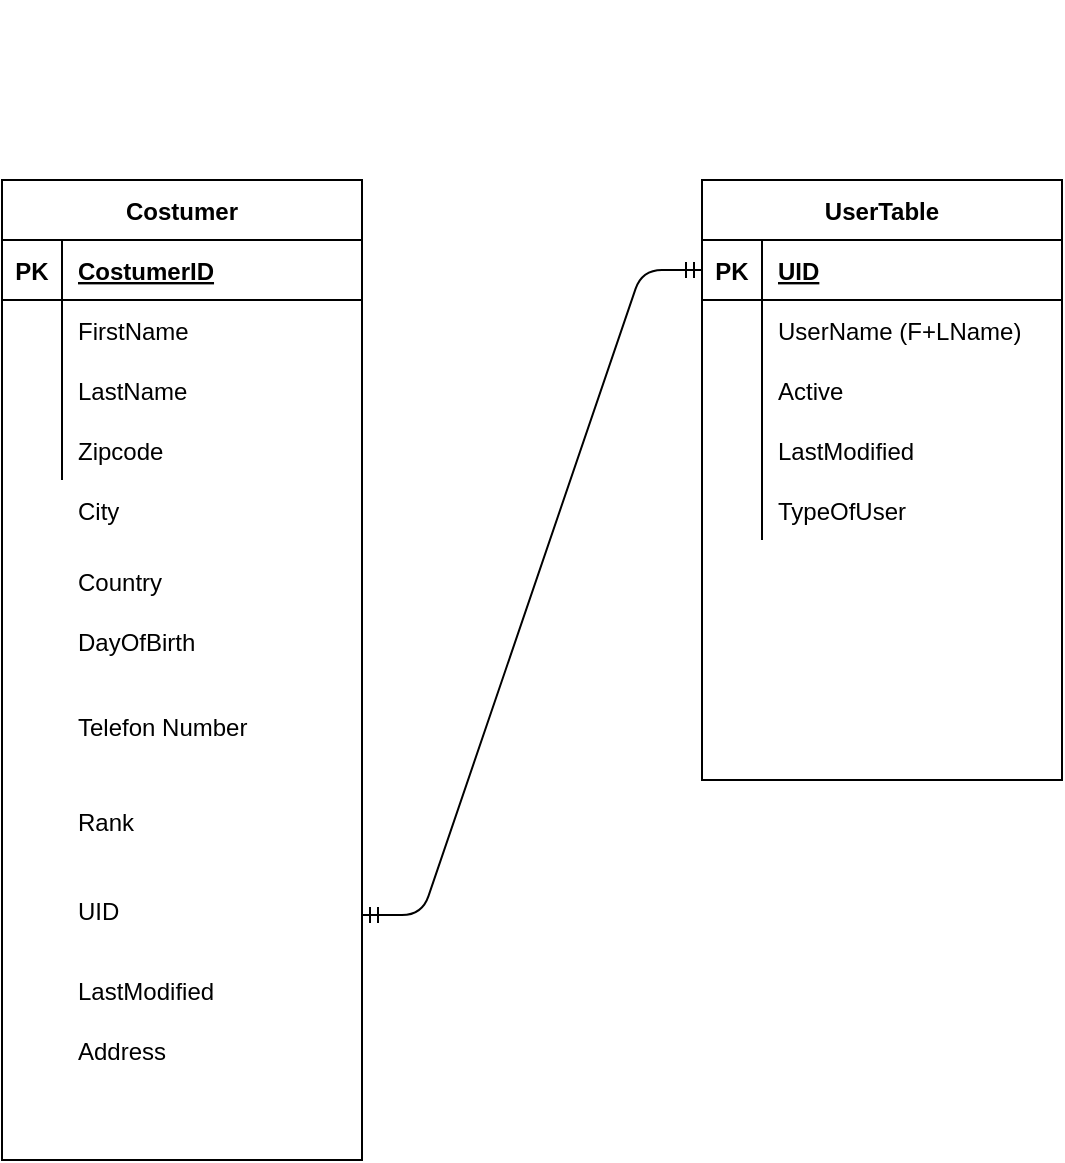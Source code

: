 <mxfile version="13.5.7" type="github">
  <diagram id="R2lEEEUBdFMjLlhIrx00" name="Page-1">
    <mxGraphModel dx="1422" dy="762" grid="1" gridSize="10" guides="1" tooltips="1" connect="1" arrows="1" fold="1" page="1" pageScale="1" pageWidth="850" pageHeight="1100" math="0" shadow="0" extFonts="Permanent Marker^https://fonts.googleapis.com/css?family=Permanent+Marker">
      <root>
        <mxCell id="0" />
        <mxCell id="1" parent="0" />
        <mxCell id="5_3OHiq5LRFeyWZVgvLZ-47" value="" style="edgeStyle=entityRelationEdgeStyle;fontSize=12;html=1;endArrow=ERmandOne;startArrow=ERmandOne;exitX=1;exitY=0.75;exitDx=0;exitDy=0;" edge="1" parent="1" source="5_3OHiq5LRFeyWZVgvLZ-53" target="5_3OHiq5LRFeyWZVgvLZ-32">
          <mxGeometry width="100" height="100" relative="1" as="geometry">
            <mxPoint x="240" y="600" as="sourcePoint" />
            <mxPoint x="500" y="330" as="targetPoint" />
          </mxGeometry>
        </mxCell>
        <mxCell id="5_3OHiq5LRFeyWZVgvLZ-31" value="UserTable" style="shape=table;startSize=30;container=1;collapsible=1;childLayout=tableLayout;fixedRows=1;rowLines=0;fontStyle=1;align=center;resizeLast=1;" vertex="1" parent="1">
          <mxGeometry x="440" y="180" width="180" height="300" as="geometry" />
        </mxCell>
        <mxCell id="5_3OHiq5LRFeyWZVgvLZ-32" value="" style="shape=partialRectangle;collapsible=0;dropTarget=0;pointerEvents=0;fillColor=none;top=0;left=0;bottom=1;right=0;points=[[0,0.5],[1,0.5]];portConstraint=eastwest;" vertex="1" parent="5_3OHiq5LRFeyWZVgvLZ-31">
          <mxGeometry y="30" width="180" height="30" as="geometry" />
        </mxCell>
        <mxCell id="5_3OHiq5LRFeyWZVgvLZ-33" value="PK" style="shape=partialRectangle;connectable=0;fillColor=none;top=0;left=0;bottom=0;right=0;fontStyle=1;overflow=hidden;" vertex="1" parent="5_3OHiq5LRFeyWZVgvLZ-32">
          <mxGeometry width="30" height="30" as="geometry" />
        </mxCell>
        <mxCell id="5_3OHiq5LRFeyWZVgvLZ-34" value="UID" style="shape=partialRectangle;connectable=0;fillColor=none;top=0;left=0;bottom=0;right=0;align=left;spacingLeft=6;fontStyle=5;overflow=hidden;" vertex="1" parent="5_3OHiq5LRFeyWZVgvLZ-32">
          <mxGeometry x="30" width="150" height="30" as="geometry" />
        </mxCell>
        <mxCell id="5_3OHiq5LRFeyWZVgvLZ-35" value="" style="shape=partialRectangle;collapsible=0;dropTarget=0;pointerEvents=0;fillColor=none;top=0;left=0;bottom=0;right=0;points=[[0,0.5],[1,0.5]];portConstraint=eastwest;" vertex="1" parent="5_3OHiq5LRFeyWZVgvLZ-31">
          <mxGeometry y="60" width="180" height="30" as="geometry" />
        </mxCell>
        <mxCell id="5_3OHiq5LRFeyWZVgvLZ-36" value="" style="shape=partialRectangle;connectable=0;fillColor=none;top=0;left=0;bottom=0;right=0;editable=1;overflow=hidden;" vertex="1" parent="5_3OHiq5LRFeyWZVgvLZ-35">
          <mxGeometry width="30" height="30" as="geometry" />
        </mxCell>
        <mxCell id="5_3OHiq5LRFeyWZVgvLZ-37" value="UserName (F+LName)" style="shape=partialRectangle;connectable=0;fillColor=none;top=0;left=0;bottom=0;right=0;align=left;spacingLeft=6;overflow=hidden;" vertex="1" parent="5_3OHiq5LRFeyWZVgvLZ-35">
          <mxGeometry x="30" width="150" height="30" as="geometry" />
        </mxCell>
        <mxCell id="5_3OHiq5LRFeyWZVgvLZ-38" value="" style="shape=partialRectangle;collapsible=0;dropTarget=0;pointerEvents=0;fillColor=none;top=0;left=0;bottom=0;right=0;points=[[0,0.5],[1,0.5]];portConstraint=eastwest;" vertex="1" parent="5_3OHiq5LRFeyWZVgvLZ-31">
          <mxGeometry y="90" width="180" height="30" as="geometry" />
        </mxCell>
        <mxCell id="5_3OHiq5LRFeyWZVgvLZ-39" value="" style="shape=partialRectangle;connectable=0;fillColor=none;top=0;left=0;bottom=0;right=0;editable=1;overflow=hidden;" vertex="1" parent="5_3OHiq5LRFeyWZVgvLZ-38">
          <mxGeometry width="30" height="30" as="geometry" />
        </mxCell>
        <mxCell id="5_3OHiq5LRFeyWZVgvLZ-40" value="Active" style="shape=partialRectangle;connectable=0;fillColor=none;top=0;left=0;bottom=0;right=0;align=left;spacingLeft=6;overflow=hidden;" vertex="1" parent="5_3OHiq5LRFeyWZVgvLZ-38">
          <mxGeometry x="30" width="150" height="30" as="geometry" />
        </mxCell>
        <mxCell id="5_3OHiq5LRFeyWZVgvLZ-41" value="" style="shape=partialRectangle;collapsible=0;dropTarget=0;pointerEvents=0;fillColor=none;top=0;left=0;bottom=0;right=0;points=[[0,0.5],[1,0.5]];portConstraint=eastwest;" vertex="1" parent="5_3OHiq5LRFeyWZVgvLZ-31">
          <mxGeometry y="120" width="180" height="30" as="geometry" />
        </mxCell>
        <mxCell id="5_3OHiq5LRFeyWZVgvLZ-42" value="" style="shape=partialRectangle;connectable=0;fillColor=none;top=0;left=0;bottom=0;right=0;editable=1;overflow=hidden;" vertex="1" parent="5_3OHiq5LRFeyWZVgvLZ-41">
          <mxGeometry width="30" height="30" as="geometry" />
        </mxCell>
        <mxCell id="5_3OHiq5LRFeyWZVgvLZ-43" value="LastModified" style="shape=partialRectangle;connectable=0;fillColor=none;top=0;left=0;bottom=0;right=0;align=left;spacingLeft=6;overflow=hidden;" vertex="1" parent="5_3OHiq5LRFeyWZVgvLZ-41">
          <mxGeometry x="30" width="150" height="30" as="geometry" />
        </mxCell>
        <mxCell id="5_3OHiq5LRFeyWZVgvLZ-75" value="" style="shape=partialRectangle;collapsible=0;dropTarget=0;pointerEvents=0;fillColor=none;top=0;left=0;bottom=0;right=0;points=[[0,0.5],[1,0.5]];portConstraint=eastwest;" vertex="1" parent="5_3OHiq5LRFeyWZVgvLZ-31">
          <mxGeometry y="150" width="180" height="30" as="geometry" />
        </mxCell>
        <mxCell id="5_3OHiq5LRFeyWZVgvLZ-76" value="" style="shape=partialRectangle;connectable=0;fillColor=none;top=0;left=0;bottom=0;right=0;editable=1;overflow=hidden;" vertex="1" parent="5_3OHiq5LRFeyWZVgvLZ-75">
          <mxGeometry width="30" height="30" as="geometry" />
        </mxCell>
        <mxCell id="5_3OHiq5LRFeyWZVgvLZ-77" value="TypeOfUser" style="shape=partialRectangle;connectable=0;fillColor=none;top=0;left=0;bottom=0;right=0;align=left;spacingLeft=6;overflow=hidden;" vertex="1" parent="5_3OHiq5LRFeyWZVgvLZ-75">
          <mxGeometry x="30" width="150" height="30" as="geometry" />
        </mxCell>
        <mxCell id="5_3OHiq5LRFeyWZVgvLZ-79" value="" style="group" vertex="1" connectable="0" parent="1">
          <mxGeometry x="90" y="90" width="180" height="580" as="geometry" />
        </mxCell>
        <mxCell id="5_3OHiq5LRFeyWZVgvLZ-48" value="" style="group" vertex="1" connectable="0" parent="5_3OHiq5LRFeyWZVgvLZ-79">
          <mxGeometry width="180" height="580" as="geometry" />
        </mxCell>
        <mxCell id="5_3OHiq5LRFeyWZVgvLZ-49" value="" style="group" vertex="1" connectable="0" parent="5_3OHiq5LRFeyWZVgvLZ-48">
          <mxGeometry y="90" width="180" height="490" as="geometry" />
        </mxCell>
        <mxCell id="5_3OHiq5LRFeyWZVgvLZ-50" value="City" style="shape=partialRectangle;connectable=0;fillColor=none;top=0;left=0;bottom=0;right=0;align=left;spacingLeft=6;overflow=hidden;" vertex="1" parent="5_3OHiq5LRFeyWZVgvLZ-49">
          <mxGeometry x="30" y="150" width="150" height="30" as="geometry" />
        </mxCell>
        <mxCell id="5_3OHiq5LRFeyWZVgvLZ-51" value="" style="group" vertex="1" connectable="0" parent="5_3OHiq5LRFeyWZVgvLZ-49">
          <mxGeometry width="180" height="490" as="geometry" />
        </mxCell>
        <mxCell id="5_3OHiq5LRFeyWZVgvLZ-52" value="" style="group" vertex="1" connectable="0" parent="5_3OHiq5LRFeyWZVgvLZ-51">
          <mxGeometry width="180" height="490.0" as="geometry" />
        </mxCell>
        <mxCell id="5_3OHiq5LRFeyWZVgvLZ-53" value="Costumer" style="shape=table;startSize=30;container=1;collapsible=1;childLayout=tableLayout;fixedRows=1;rowLines=0;fontStyle=1;align=center;resizeLast=1;" vertex="1" parent="5_3OHiq5LRFeyWZVgvLZ-52">
          <mxGeometry width="180" height="490.0" as="geometry" />
        </mxCell>
        <mxCell id="5_3OHiq5LRFeyWZVgvLZ-54" value="" style="shape=partialRectangle;collapsible=0;dropTarget=0;pointerEvents=0;fillColor=none;top=0;left=0;bottom=1;right=0;points=[[0,0.5],[1,0.5]];portConstraint=eastwest;" vertex="1" parent="5_3OHiq5LRFeyWZVgvLZ-53">
          <mxGeometry y="30" width="180" height="30" as="geometry" />
        </mxCell>
        <mxCell id="5_3OHiq5LRFeyWZVgvLZ-55" value="PK" style="shape=partialRectangle;connectable=0;fillColor=none;top=0;left=0;bottom=0;right=0;fontStyle=1;overflow=hidden;" vertex="1" parent="5_3OHiq5LRFeyWZVgvLZ-54">
          <mxGeometry width="30" height="30" as="geometry" />
        </mxCell>
        <mxCell id="5_3OHiq5LRFeyWZVgvLZ-56" value="CostumerID" style="shape=partialRectangle;connectable=0;fillColor=none;top=0;left=0;bottom=0;right=0;align=left;spacingLeft=6;fontStyle=5;overflow=hidden;" vertex="1" parent="5_3OHiq5LRFeyWZVgvLZ-54">
          <mxGeometry x="30" width="150" height="30" as="geometry" />
        </mxCell>
        <mxCell id="5_3OHiq5LRFeyWZVgvLZ-57" value="" style="shape=partialRectangle;collapsible=0;dropTarget=0;pointerEvents=0;fillColor=none;top=0;left=0;bottom=0;right=0;points=[[0,0.5],[1,0.5]];portConstraint=eastwest;" vertex="1" parent="5_3OHiq5LRFeyWZVgvLZ-53">
          <mxGeometry y="60" width="180" height="30" as="geometry" />
        </mxCell>
        <mxCell id="5_3OHiq5LRFeyWZVgvLZ-58" value="" style="shape=partialRectangle;connectable=0;fillColor=none;top=0;left=0;bottom=0;right=0;editable=1;overflow=hidden;" vertex="1" parent="5_3OHiq5LRFeyWZVgvLZ-57">
          <mxGeometry width="30" height="30" as="geometry" />
        </mxCell>
        <mxCell id="5_3OHiq5LRFeyWZVgvLZ-59" value="FirstName" style="shape=partialRectangle;connectable=0;fillColor=none;top=0;left=0;bottom=0;right=0;align=left;spacingLeft=6;overflow=hidden;" vertex="1" parent="5_3OHiq5LRFeyWZVgvLZ-57">
          <mxGeometry x="30" width="150" height="30" as="geometry" />
        </mxCell>
        <mxCell id="5_3OHiq5LRFeyWZVgvLZ-60" value="" style="shape=partialRectangle;collapsible=0;dropTarget=0;pointerEvents=0;fillColor=none;top=0;left=0;bottom=0;right=0;points=[[0,0.5],[1,0.5]];portConstraint=eastwest;" vertex="1" parent="5_3OHiq5LRFeyWZVgvLZ-53">
          <mxGeometry y="90" width="180" height="30" as="geometry" />
        </mxCell>
        <mxCell id="5_3OHiq5LRFeyWZVgvLZ-61" value="" style="shape=partialRectangle;connectable=0;fillColor=none;top=0;left=0;bottom=0;right=0;editable=1;overflow=hidden;" vertex="1" parent="5_3OHiq5LRFeyWZVgvLZ-60">
          <mxGeometry width="30" height="30" as="geometry" />
        </mxCell>
        <mxCell id="5_3OHiq5LRFeyWZVgvLZ-62" value="LastName" style="shape=partialRectangle;connectable=0;fillColor=none;top=0;left=0;bottom=0;right=0;align=left;spacingLeft=6;overflow=hidden;" vertex="1" parent="5_3OHiq5LRFeyWZVgvLZ-60">
          <mxGeometry x="30" width="150" height="30" as="geometry" />
        </mxCell>
        <mxCell id="5_3OHiq5LRFeyWZVgvLZ-63" value="" style="shape=partialRectangle;collapsible=0;dropTarget=0;pointerEvents=0;fillColor=none;top=0;left=0;bottom=0;right=0;points=[[0,0.5],[1,0.5]];portConstraint=eastwest;" vertex="1" parent="5_3OHiq5LRFeyWZVgvLZ-53">
          <mxGeometry y="120" width="180" height="30" as="geometry" />
        </mxCell>
        <mxCell id="5_3OHiq5LRFeyWZVgvLZ-64" value="" style="shape=partialRectangle;connectable=0;fillColor=none;top=0;left=0;bottom=0;right=0;editable=1;overflow=hidden;" vertex="1" parent="5_3OHiq5LRFeyWZVgvLZ-63">
          <mxGeometry width="30" height="30" as="geometry" />
        </mxCell>
        <mxCell id="5_3OHiq5LRFeyWZVgvLZ-65" value="Zipcode" style="shape=partialRectangle;connectable=0;fillColor=none;top=0;left=0;bottom=0;right=0;align=left;spacingLeft=6;overflow=hidden;" vertex="1" parent="5_3OHiq5LRFeyWZVgvLZ-63">
          <mxGeometry x="30" width="150" height="30" as="geometry" />
        </mxCell>
        <mxCell id="5_3OHiq5LRFeyWZVgvLZ-66" value="" style="group" vertex="1" connectable="0" parent="5_3OHiq5LRFeyWZVgvLZ-52">
          <mxGeometry x="30" y="297.996" width="150" height="152.004" as="geometry" />
        </mxCell>
        <mxCell id="5_3OHiq5LRFeyWZVgvLZ-67" value="Rank" style="shape=partialRectangle;connectable=0;fillColor=none;top=0;left=0;bottom=0;right=0;align=left;spacingLeft=6;overflow=hidden;" vertex="1" parent="5_3OHiq5LRFeyWZVgvLZ-66">
          <mxGeometry width="150" height="44.545" as="geometry" />
        </mxCell>
        <mxCell id="5_3OHiq5LRFeyWZVgvLZ-68" value="UID" style="shape=partialRectangle;connectable=0;fillColor=none;top=0;left=0;bottom=0;right=0;align=left;spacingLeft=6;overflow=hidden;" vertex="1" parent="5_3OHiq5LRFeyWZVgvLZ-66">
          <mxGeometry y="44.55" width="150" height="44.545" as="geometry" />
        </mxCell>
        <mxCell id="5_3OHiq5LRFeyWZVgvLZ-69" value="LastModified" style="shape=partialRectangle;connectable=0;fillColor=none;top=0;left=0;bottom=0;right=0;align=left;spacingLeft=6;overflow=hidden;" vertex="1" parent="5_3OHiq5LRFeyWZVgvLZ-66">
          <mxGeometry y="92.004" width="150" height="30" as="geometry" />
        </mxCell>
        <mxCell id="5_3OHiq5LRFeyWZVgvLZ-78" value="Address" style="shape=partialRectangle;connectable=0;fillColor=none;top=0;left=0;bottom=0;right=0;align=left;spacingLeft=6;overflow=hidden;" vertex="1" parent="5_3OHiq5LRFeyWZVgvLZ-66">
          <mxGeometry y="122.004" width="150" height="30" as="geometry" />
        </mxCell>
        <mxCell id="5_3OHiq5LRFeyWZVgvLZ-70" value="Country" style="shape=partialRectangle;connectable=0;fillColor=none;top=0;left=0;bottom=0;right=0;align=left;spacingLeft=6;overflow=hidden;" vertex="1" parent="5_3OHiq5LRFeyWZVgvLZ-49">
          <mxGeometry x="30" y="180.005" width="150" height="40.909" as="geometry" />
        </mxCell>
        <mxCell id="5_3OHiq5LRFeyWZVgvLZ-71" value="DayOfBirth" style="shape=partialRectangle;connectable=0;fillColor=none;top=0;left=0;bottom=0;right=0;align=left;spacingLeft=6;overflow=hidden;" vertex="1" parent="5_3OHiq5LRFeyWZVgvLZ-49">
          <mxGeometry x="30" y="210" width="150" height="40.909" as="geometry" />
        </mxCell>
        <mxCell id="5_3OHiq5LRFeyWZVgvLZ-72" value="Telefon Number" style="shape=partialRectangle;connectable=0;fillColor=none;top=0;left=0;bottom=0;right=0;align=left;spacingLeft=6;overflow=hidden;" vertex="1" parent="5_3OHiq5LRFeyWZVgvLZ-49">
          <mxGeometry x="30" y="250.906" width="150" height="44.545" as="geometry" />
        </mxCell>
      </root>
    </mxGraphModel>
  </diagram>
</mxfile>
